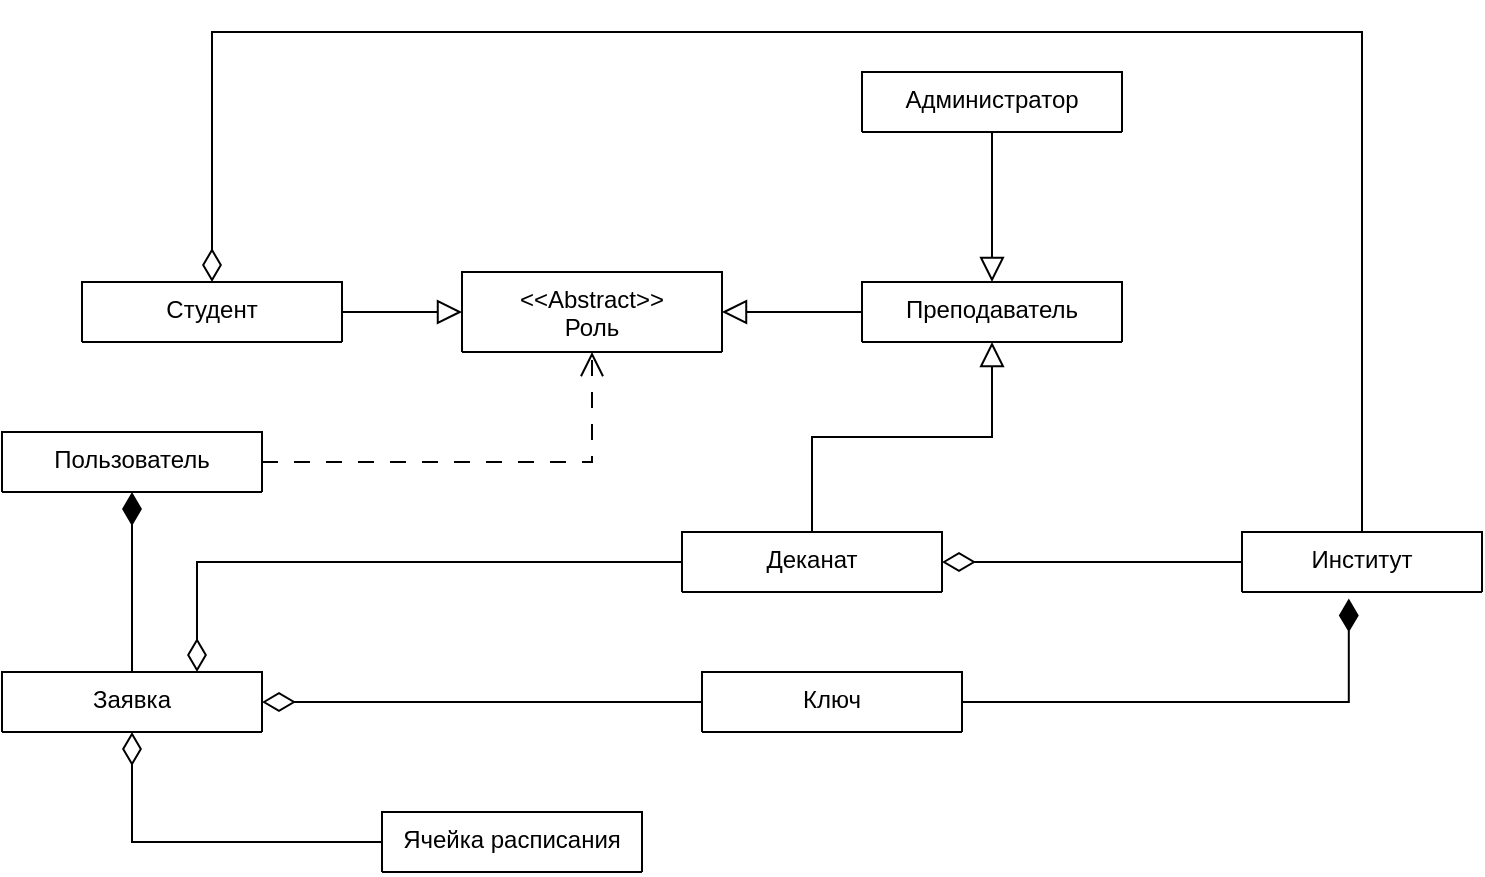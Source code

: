 <mxfile version="23.1.7" type="device">
  <diagram id="C5RBs43oDa-KdzZeNtuy" name="Page-1">
    <mxGraphModel dx="1048" dy="606" grid="1" gridSize="10" guides="1" tooltips="1" connect="1" arrows="1" fold="1" page="1" pageScale="1" pageWidth="827" pageHeight="1169" math="0" shadow="0">
      <root>
        <mxCell id="WIyWlLk6GJQsqaUBKTNV-0" />
        <mxCell id="WIyWlLk6GJQsqaUBKTNV-1" parent="WIyWlLk6GJQsqaUBKTNV-0" />
        <mxCell id="y57ALkUrAG56njoTrOZX-16" style="edgeStyle=orthogonalEdgeStyle;rounded=0;orthogonalLoop=1;jettySize=auto;html=1;entryX=0.5;entryY=0;entryDx=0;entryDy=0;endArrow=block;endFill=0;endSize=10;" edge="1" parent="WIyWlLk6GJQsqaUBKTNV-1" source="zkfFHV4jXpPFQw0GAbJ--13" target="y57ALkUrAG56njoTrOZX-2">
          <mxGeometry relative="1" as="geometry" />
        </mxCell>
        <mxCell id="zkfFHV4jXpPFQw0GAbJ--13" value="Администратор" style="swimlane;fontStyle=0;align=center;verticalAlign=top;childLayout=stackLayout;horizontal=1;startSize=30;horizontalStack=0;resizeParent=1;resizeLast=0;collapsible=1;marginBottom=0;rounded=0;shadow=0;strokeWidth=1;" parent="WIyWlLk6GJQsqaUBKTNV-1" vertex="1" collapsed="1">
          <mxGeometry x="480" y="60" width="130" height="30" as="geometry">
            <mxRectangle x="330" y="360" width="160" height="30" as="alternateBounds" />
          </mxGeometry>
        </mxCell>
        <mxCell id="y57ALkUrAG56njoTrOZX-0" value="&lt;&lt;Abstract&gt;&gt;&#xa;Роль" style="swimlane;fontStyle=0;align=center;verticalAlign=top;childLayout=stackLayout;horizontal=1;startSize=60;horizontalStack=0;resizeParent=1;resizeLast=0;collapsible=1;marginBottom=0;rounded=0;shadow=0;strokeWidth=1;" vertex="1" collapsed="1" parent="WIyWlLk6GJQsqaUBKTNV-1">
          <mxGeometry x="280" y="160" width="130" height="40" as="geometry">
            <mxRectangle x="330" y="360" width="160" height="30" as="alternateBounds" />
          </mxGeometry>
        </mxCell>
        <mxCell id="y57ALkUrAG56njoTrOZX-9" style="edgeStyle=orthogonalEdgeStyle;rounded=0;orthogonalLoop=1;jettySize=auto;html=1;entryX=0;entryY=0.5;entryDx=0;entryDy=0;endArrow=block;endFill=0;endSize=10;" edge="1" parent="WIyWlLk6GJQsqaUBKTNV-1" source="y57ALkUrAG56njoTrOZX-1" target="y57ALkUrAG56njoTrOZX-0">
          <mxGeometry relative="1" as="geometry" />
        </mxCell>
        <mxCell id="y57ALkUrAG56njoTrOZX-1" value="Студент" style="swimlane;fontStyle=0;align=center;verticalAlign=top;childLayout=stackLayout;horizontal=1;startSize=60;horizontalStack=0;resizeParent=1;resizeLast=0;collapsible=1;marginBottom=0;rounded=0;shadow=0;strokeWidth=1;" vertex="1" collapsed="1" parent="WIyWlLk6GJQsqaUBKTNV-1">
          <mxGeometry x="90" y="165" width="130" height="30" as="geometry">
            <mxRectangle x="330" y="360" width="160" height="30" as="alternateBounds" />
          </mxGeometry>
        </mxCell>
        <mxCell id="y57ALkUrAG56njoTrOZX-10" style="edgeStyle=orthogonalEdgeStyle;rounded=0;orthogonalLoop=1;jettySize=auto;html=1;endArrow=block;endFill=0;endSize=10;" edge="1" parent="WIyWlLk6GJQsqaUBKTNV-1" source="y57ALkUrAG56njoTrOZX-2" target="y57ALkUrAG56njoTrOZX-0">
          <mxGeometry relative="1" as="geometry" />
        </mxCell>
        <mxCell id="y57ALkUrAG56njoTrOZX-2" value="Преподаватель" style="swimlane;fontStyle=0;align=center;verticalAlign=top;childLayout=stackLayout;horizontal=1;startSize=60;horizontalStack=0;resizeParent=1;resizeLast=0;collapsible=1;marginBottom=0;rounded=0;shadow=0;strokeWidth=1;" vertex="1" collapsed="1" parent="WIyWlLk6GJQsqaUBKTNV-1">
          <mxGeometry x="480" y="165" width="130" height="30" as="geometry">
            <mxRectangle x="330" y="360" width="160" height="30" as="alternateBounds" />
          </mxGeometry>
        </mxCell>
        <mxCell id="y57ALkUrAG56njoTrOZX-14" style="edgeStyle=orthogonalEdgeStyle;rounded=0;orthogonalLoop=1;jettySize=auto;html=1;entryX=0.5;entryY=1;entryDx=0;entryDy=0;dashed=1;dashPattern=8 8;endArrow=open;endFill=0;endSize=10;" edge="1" parent="WIyWlLk6GJQsqaUBKTNV-1" source="y57ALkUrAG56njoTrOZX-3" target="y57ALkUrAG56njoTrOZX-0">
          <mxGeometry relative="1" as="geometry" />
        </mxCell>
        <mxCell id="y57ALkUrAG56njoTrOZX-19" style="edgeStyle=orthogonalEdgeStyle;rounded=0;orthogonalLoop=1;jettySize=auto;html=1;entryX=0.5;entryY=0;entryDx=0;entryDy=0;endArrow=none;endFill=0;startArrow=diamondThin;startFill=1;endSize=6;startSize=14;" edge="1" parent="WIyWlLk6GJQsqaUBKTNV-1" source="y57ALkUrAG56njoTrOZX-3" target="y57ALkUrAG56njoTrOZX-6">
          <mxGeometry relative="1" as="geometry" />
        </mxCell>
        <mxCell id="y57ALkUrAG56njoTrOZX-3" value="Пользователь&#xa;" style="swimlane;fontStyle=0;align=center;verticalAlign=top;childLayout=stackLayout;horizontal=1;startSize=60;horizontalStack=0;resizeParent=1;resizeLast=0;collapsible=1;marginBottom=0;rounded=0;shadow=0;strokeWidth=1;" vertex="1" collapsed="1" parent="WIyWlLk6GJQsqaUBKTNV-1">
          <mxGeometry x="50" y="240" width="130" height="30" as="geometry">
            <mxRectangle x="330" y="360" width="160" height="30" as="alternateBounds" />
          </mxGeometry>
        </mxCell>
        <mxCell id="y57ALkUrAG56njoTrOZX-11" style="edgeStyle=orthogonalEdgeStyle;rounded=0;orthogonalLoop=1;jettySize=auto;html=1;entryX=0.5;entryY=1;entryDx=0;entryDy=0;endArrow=block;endFill=0;endSize=10;" edge="1" parent="WIyWlLk6GJQsqaUBKTNV-1" source="y57ALkUrAG56njoTrOZX-4" target="y57ALkUrAG56njoTrOZX-2">
          <mxGeometry relative="1" as="geometry" />
        </mxCell>
        <mxCell id="y57ALkUrAG56njoTrOZX-22" style="edgeStyle=orthogonalEdgeStyle;rounded=0;orthogonalLoop=1;jettySize=auto;html=1;entryX=0.75;entryY=0;entryDx=0;entryDy=0;endArrow=diamondThin;endFill=0;endSize=14;" edge="1" parent="WIyWlLk6GJQsqaUBKTNV-1" source="y57ALkUrAG56njoTrOZX-4" target="y57ALkUrAG56njoTrOZX-6">
          <mxGeometry relative="1" as="geometry" />
        </mxCell>
        <mxCell id="y57ALkUrAG56njoTrOZX-4" value="Деканат" style="swimlane;fontStyle=0;align=center;verticalAlign=top;childLayout=stackLayout;horizontal=1;startSize=60;horizontalStack=0;resizeParent=1;resizeLast=0;collapsible=1;marginBottom=0;rounded=0;shadow=0;strokeWidth=1;" vertex="1" collapsed="1" parent="WIyWlLk6GJQsqaUBKTNV-1">
          <mxGeometry x="390" y="290" width="130" height="30" as="geometry">
            <mxRectangle x="330" y="360" width="160" height="30" as="alternateBounds" />
          </mxGeometry>
        </mxCell>
        <mxCell id="y57ALkUrAG56njoTrOZX-17" style="edgeStyle=orthogonalEdgeStyle;rounded=0;orthogonalLoop=1;jettySize=auto;html=1;entryX=1;entryY=0.5;entryDx=0;entryDy=0;endArrow=diamondThin;endFill=0;endSize=14;" edge="1" parent="WIyWlLk6GJQsqaUBKTNV-1" source="y57ALkUrAG56njoTrOZX-5" target="y57ALkUrAG56njoTrOZX-4">
          <mxGeometry relative="1" as="geometry" />
        </mxCell>
        <mxCell id="y57ALkUrAG56njoTrOZX-18" style="edgeStyle=orthogonalEdgeStyle;rounded=0;orthogonalLoop=1;jettySize=auto;html=1;entryX=0.5;entryY=0;entryDx=0;entryDy=0;endArrow=diamondThin;endFill=0;endSize=14;exitX=0.5;exitY=0;exitDx=0;exitDy=0;" edge="1" parent="WIyWlLk6GJQsqaUBKTNV-1" source="y57ALkUrAG56njoTrOZX-5" target="y57ALkUrAG56njoTrOZX-1">
          <mxGeometry relative="1" as="geometry">
            <Array as="points">
              <mxPoint x="730" y="270" />
              <mxPoint x="730" y="40" />
              <mxPoint x="155" y="40" />
            </Array>
          </mxGeometry>
        </mxCell>
        <mxCell id="y57ALkUrAG56njoTrOZX-5" value="Институт" style="swimlane;fontStyle=0;align=center;verticalAlign=top;childLayout=stackLayout;horizontal=1;startSize=60;horizontalStack=0;resizeParent=1;resizeLast=0;collapsible=1;marginBottom=0;rounded=0;shadow=0;strokeWidth=1;" vertex="1" collapsed="1" parent="WIyWlLk6GJQsqaUBKTNV-1">
          <mxGeometry x="670" y="290" width="120" height="30" as="geometry">
            <mxRectangle x="330" y="360" width="160" height="30" as="alternateBounds" />
          </mxGeometry>
        </mxCell>
        <mxCell id="y57ALkUrAG56njoTrOZX-6" value="Заявка" style="swimlane;fontStyle=0;align=center;verticalAlign=top;childLayout=stackLayout;horizontal=1;startSize=60;horizontalStack=0;resizeParent=1;resizeLast=0;collapsible=1;marginBottom=0;rounded=0;shadow=0;strokeWidth=1;" vertex="1" collapsed="1" parent="WIyWlLk6GJQsqaUBKTNV-1">
          <mxGeometry x="50" y="360" width="130" height="30" as="geometry">
            <mxRectangle x="330" y="360" width="160" height="30" as="alternateBounds" />
          </mxGeometry>
        </mxCell>
        <mxCell id="y57ALkUrAG56njoTrOZX-13" style="edgeStyle=orthogonalEdgeStyle;rounded=0;orthogonalLoop=1;jettySize=auto;html=1;entryX=0.5;entryY=1;entryDx=0;entryDy=0;endArrow=diamondThin;endFill=0;endSize=14;" edge="1" parent="WIyWlLk6GJQsqaUBKTNV-1" source="y57ALkUrAG56njoTrOZX-7" target="y57ALkUrAG56njoTrOZX-6">
          <mxGeometry relative="1" as="geometry" />
        </mxCell>
        <mxCell id="y57ALkUrAG56njoTrOZX-7" value="Ячейка расписания" style="swimlane;fontStyle=0;align=center;verticalAlign=top;childLayout=stackLayout;horizontal=1;startSize=30;horizontalStack=0;resizeParent=1;resizeLast=0;collapsible=1;marginBottom=0;rounded=0;shadow=0;strokeWidth=1;" vertex="1" collapsed="1" parent="WIyWlLk6GJQsqaUBKTNV-1">
          <mxGeometry x="240" y="430" width="130" height="30" as="geometry">
            <mxRectangle x="330" y="360" width="160" height="30" as="alternateBounds" />
          </mxGeometry>
        </mxCell>
        <mxCell id="y57ALkUrAG56njoTrOZX-12" style="edgeStyle=orthogonalEdgeStyle;rounded=0;orthogonalLoop=1;jettySize=auto;html=1;entryX=1;entryY=0.5;entryDx=0;entryDy=0;endArrow=diamondThin;endFill=0;endSize=14;" edge="1" parent="WIyWlLk6GJQsqaUBKTNV-1" source="y57ALkUrAG56njoTrOZX-8" target="y57ALkUrAG56njoTrOZX-6">
          <mxGeometry relative="1" as="geometry" />
        </mxCell>
        <mxCell id="y57ALkUrAG56njoTrOZX-8" value="Ключ" style="swimlane;fontStyle=0;align=center;verticalAlign=top;childLayout=stackLayout;horizontal=1;startSize=60;horizontalStack=0;resizeParent=1;resizeLast=0;collapsible=1;marginBottom=0;rounded=0;shadow=0;strokeWidth=1;" vertex="1" collapsed="1" parent="WIyWlLk6GJQsqaUBKTNV-1">
          <mxGeometry x="400" y="360" width="130" height="30" as="geometry">
            <mxRectangle x="330" y="360" width="160" height="30" as="alternateBounds" />
          </mxGeometry>
        </mxCell>
        <mxCell id="y57ALkUrAG56njoTrOZX-21" style="edgeStyle=orthogonalEdgeStyle;rounded=0;orthogonalLoop=1;jettySize=auto;html=1;entryX=0.445;entryY=1.107;entryDx=0;entryDy=0;entryPerimeter=0;endArrow=diamondThin;endFill=1;startSize=14;endSize=14;" edge="1" parent="WIyWlLk6GJQsqaUBKTNV-1" source="y57ALkUrAG56njoTrOZX-8" target="y57ALkUrAG56njoTrOZX-5">
          <mxGeometry relative="1" as="geometry" />
        </mxCell>
      </root>
    </mxGraphModel>
  </diagram>
</mxfile>
